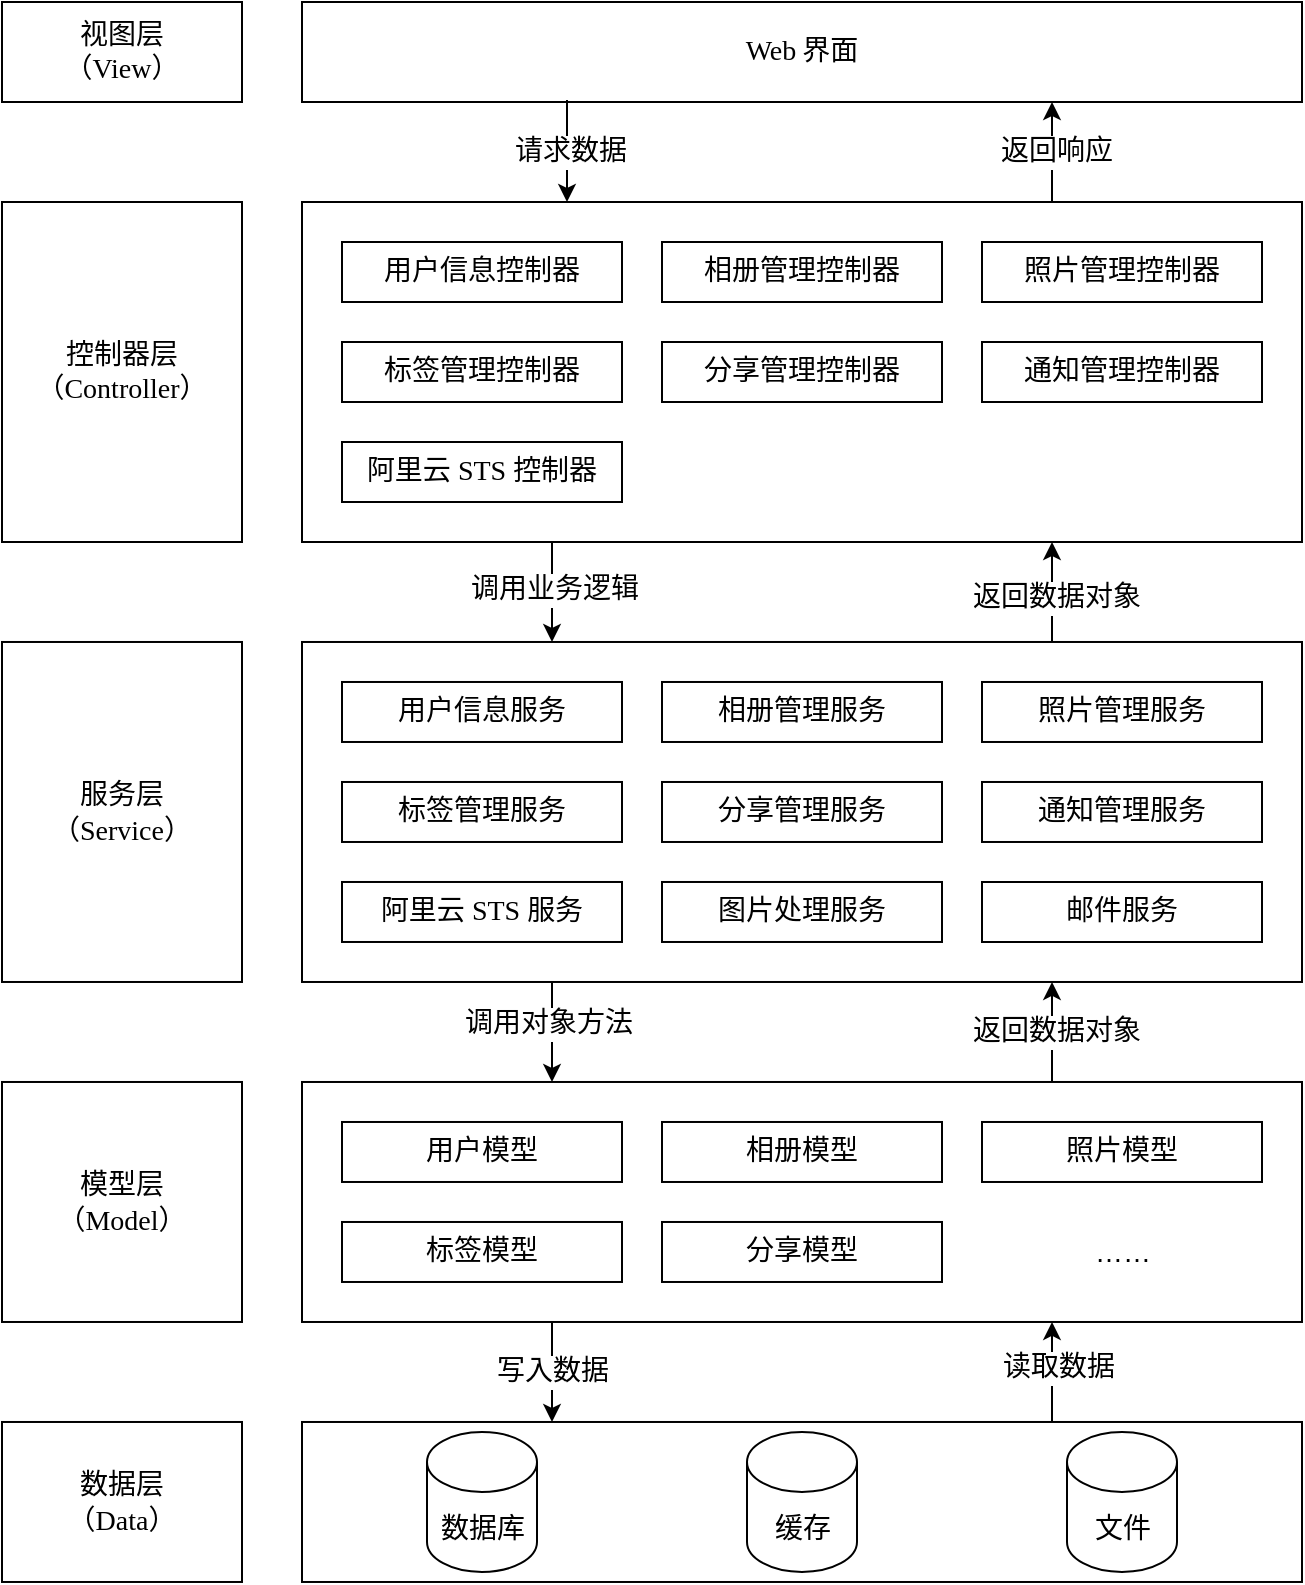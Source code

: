 <mxfile version="21.3.6" type="github">
  <diagram name="Page-1" id="wQUGXdMJ6Q_dD7qGj5Qh">
    <mxGraphModel dx="1026" dy="599" grid="1" gridSize="10" guides="1" tooltips="1" connect="1" arrows="1" fold="1" page="0" pageScale="1" pageWidth="850" pageHeight="1100" math="0" shadow="0">
      <root>
        <mxCell id="0" />
        <mxCell id="1" parent="0" />
        <mxCell id="BIzshJUT_aMa5dCBa4wF-1" value="&lt;font style=&quot;font-size: 14px;&quot; face=&quot;宋体&quot;&gt;视图层&lt;br&gt;（&lt;/font&gt;&lt;font face=&quot;Times New Roman&quot; style=&quot;font-size: 14px;&quot;&gt;View&lt;/font&gt;&lt;font style=&quot;font-size: 14px;&quot; face=&quot;宋体&quot;&gt;）&lt;/font&gt;" style="rounded=0;whiteSpace=wrap;html=1;" parent="1" vertex="1">
          <mxGeometry x="40" y="60" width="120" height="50" as="geometry" />
        </mxCell>
        <mxCell id="BIzshJUT_aMa5dCBa4wF-3" value="&lt;font style=&quot;font-size: 14px;&quot; face=&quot;Times New Roman&quot;&gt;Web&lt;/font&gt;&lt;font face=&quot;Times New Roman&quot;&gt; &lt;/font&gt;&lt;font face=&quot;宋体&quot; style=&quot;font-size: 14px;&quot;&gt;界面&lt;/font&gt;" style="rounded=0;whiteSpace=wrap;html=1;" parent="1" vertex="1">
          <mxGeometry x="190" y="60" width="500" height="50" as="geometry" />
        </mxCell>
        <mxCell id="BIzshJUT_aMa5dCBa4wF-10" value="&lt;font style=&quot;font-size: 14px;&quot; face=&quot;宋体&quot;&gt;控制器层（&lt;/font&gt;&lt;font face=&quot;Times New Roman&quot; style=&quot;font-size: 14px;&quot;&gt;Controller&lt;/font&gt;&lt;font style=&quot;font-size: 14px;&quot; face=&quot;宋体&quot;&gt;）&lt;/font&gt;" style="rounded=0;whiteSpace=wrap;html=1;" parent="1" vertex="1">
          <mxGeometry x="40" y="160" width="120" height="170" as="geometry" />
        </mxCell>
        <mxCell id="BIzshJUT_aMa5dCBa4wF-67" style="edgeStyle=orthogonalEdgeStyle;rounded=0;orthogonalLoop=1;jettySize=auto;html=1;exitX=0.25;exitY=1;exitDx=0;exitDy=0;entryX=0.25;entryY=0;entryDx=0;entryDy=0;" parent="1" source="BIzshJUT_aMa5dCBa4wF-11" target="BIzshJUT_aMa5dCBa4wF-39" edge="1">
          <mxGeometry relative="1" as="geometry" />
        </mxCell>
        <mxCell id="BIzshJUT_aMa5dCBa4wF-68" value="&lt;font face=&quot;宋体&quot; style=&quot;font-size: 14px;&quot;&gt;调用业务逻辑&lt;/font&gt;" style="edgeLabel;html=1;align=center;verticalAlign=middle;resizable=0;points=[];" parent="BIzshJUT_aMa5dCBa4wF-67" vertex="1" connectable="0">
          <mxGeometry x="-0.067" relative="1" as="geometry">
            <mxPoint x="1" as="offset" />
          </mxGeometry>
        </mxCell>
        <mxCell id="BIzshJUT_aMa5dCBa4wF-11" value="" style="rounded=0;whiteSpace=wrap;html=1;" parent="1" vertex="1">
          <mxGeometry x="190" y="160" width="500" height="170" as="geometry" />
        </mxCell>
        <mxCell id="BIzshJUT_aMa5dCBa4wF-19" value="&lt;span style=&quot;font-size: 14px;&quot;&gt;&lt;font face=&quot;宋体&quot;&gt;数据层&lt;br&gt;（&lt;/font&gt;&lt;font face=&quot;Times New Roman&quot;&gt;Data&lt;/font&gt;&lt;font face=&quot;宋体&quot;&gt;）&lt;/font&gt;&lt;/span&gt;" style="rounded=0;whiteSpace=wrap;html=1;" parent="1" vertex="1">
          <mxGeometry x="40" y="769.99" width="120" height="80" as="geometry" />
        </mxCell>
        <mxCell id="BIzshJUT_aMa5dCBa4wF-77" style="edgeStyle=orthogonalEdgeStyle;rounded=0;orthogonalLoop=1;jettySize=auto;html=1;exitX=0.75;exitY=0;exitDx=0;exitDy=0;entryX=0.75;entryY=1;entryDx=0;entryDy=0;" parent="1" source="BIzshJUT_aMa5dCBa4wF-20" target="BIzshJUT_aMa5dCBa4wF-55" edge="1">
          <mxGeometry relative="1" as="geometry" />
        </mxCell>
        <mxCell id="BIzshJUT_aMa5dCBa4wF-78" value="&lt;font face=&quot;宋体&quot; style=&quot;font-size: 14px;&quot;&gt;读取数据&lt;/font&gt;" style="edgeLabel;html=1;align=center;verticalAlign=middle;resizable=0;points=[];" parent="BIzshJUT_aMa5dCBa4wF-77" vertex="1" connectable="0">
          <mxGeometry x="0.1" y="-2" relative="1" as="geometry">
            <mxPoint x="1" as="offset" />
          </mxGeometry>
        </mxCell>
        <mxCell id="BIzshJUT_aMa5dCBa4wF-20" value="" style="rounded=0;whiteSpace=wrap;html=1;" parent="1" vertex="1">
          <mxGeometry x="190" y="769.99" width="500" height="80" as="geometry" />
        </mxCell>
        <mxCell id="BIzshJUT_aMa5dCBa4wF-25" value="&lt;span style=&quot;font-size: 14px;&quot;&gt;&lt;font face=&quot;宋体&quot;&gt;数据库&lt;/font&gt;&lt;/span&gt;" style="shape=cylinder3;whiteSpace=wrap;html=1;boundedLbl=1;backgroundOutline=1;size=15;" parent="1" vertex="1">
          <mxGeometry x="252.5" y="774.99" width="55" height="70" as="geometry" />
        </mxCell>
        <mxCell id="BIzshJUT_aMa5dCBa4wF-30" value="&lt;font style=&quot;font-size: 14px;&quot; face=&quot;宋体&quot;&gt;用户信息控制器&lt;/font&gt;" style="rounded=0;whiteSpace=wrap;html=1;" parent="1" vertex="1">
          <mxGeometry x="210" y="180" width="140" height="30" as="geometry" />
        </mxCell>
        <mxCell id="BIzshJUT_aMa5dCBa4wF-34" value="&lt;font style=&quot;font-size: 14px;&quot; face=&quot;宋体&quot;&gt;相册管理控制器&lt;/font&gt;" style="rounded=0;whiteSpace=wrap;html=1;" parent="1" vertex="1">
          <mxGeometry x="370" y="180" width="140" height="30" as="geometry" />
        </mxCell>
        <mxCell id="BIzshJUT_aMa5dCBa4wF-35" value="&lt;font style=&quot;font-size: 14px;&quot; face=&quot;宋体&quot;&gt;照片管理控制器&lt;/font&gt;" style="rounded=0;whiteSpace=wrap;html=1;" parent="1" vertex="1">
          <mxGeometry x="530" y="180" width="140" height="30" as="geometry" />
        </mxCell>
        <mxCell id="BIzshJUT_aMa5dCBa4wF-36" value="&lt;font style=&quot;font-size: 14px;&quot; face=&quot;宋体&quot;&gt;标签管理控制器&lt;/font&gt;" style="rounded=0;whiteSpace=wrap;html=1;" parent="1" vertex="1">
          <mxGeometry x="210" y="230" width="140" height="30" as="geometry" />
        </mxCell>
        <mxCell id="BIzshJUT_aMa5dCBa4wF-37" value="&lt;font style=&quot;font-size: 14px;&quot; face=&quot;宋体&quot;&gt;分享管理控制器&lt;/font&gt;" style="rounded=0;whiteSpace=wrap;html=1;" parent="1" vertex="1">
          <mxGeometry x="370" y="230" width="140" height="30" as="geometry" />
        </mxCell>
        <mxCell id="BIzshJUT_aMa5dCBa4wF-38" value="&lt;span style=&quot;font-size: 14px;&quot;&gt;&lt;font face=&quot;宋体&quot;&gt;服务层&lt;br&gt;（&lt;/font&gt;&lt;font face=&quot;Times New Roman&quot;&gt;Service&lt;/font&gt;&lt;font face=&quot;宋体&quot;&gt;）&lt;/font&gt;&lt;/span&gt;" style="rounded=0;whiteSpace=wrap;html=1;" parent="1" vertex="1">
          <mxGeometry x="40" y="379.99" width="120" height="170" as="geometry" />
        </mxCell>
        <mxCell id="BIzshJUT_aMa5dCBa4wF-69" style="edgeStyle=orthogonalEdgeStyle;rounded=0;orthogonalLoop=1;jettySize=auto;html=1;exitX=0.75;exitY=0;exitDx=0;exitDy=0;entryX=0.75;entryY=1;entryDx=0;entryDy=0;" parent="1" source="BIzshJUT_aMa5dCBa4wF-39" target="BIzshJUT_aMa5dCBa4wF-11" edge="1">
          <mxGeometry relative="1" as="geometry" />
        </mxCell>
        <mxCell id="BIzshJUT_aMa5dCBa4wF-70" value="&lt;font style=&quot;font-size: 14px;&quot; face=&quot;宋体&quot;&gt;返回数据对象&lt;/font&gt;" style="edgeLabel;html=1;align=center;verticalAlign=middle;resizable=0;points=[];" parent="BIzshJUT_aMa5dCBa4wF-69" vertex="1" connectable="0">
          <mxGeometry x="-0.1" y="-1" relative="1" as="geometry">
            <mxPoint x="1" as="offset" />
          </mxGeometry>
        </mxCell>
        <mxCell id="BIzshJUT_aMa5dCBa4wF-71" style="edgeStyle=orthogonalEdgeStyle;rounded=0;orthogonalLoop=1;jettySize=auto;html=1;exitX=0.25;exitY=1;exitDx=0;exitDy=0;entryX=0.25;entryY=0;entryDx=0;entryDy=0;" parent="1" source="BIzshJUT_aMa5dCBa4wF-39" target="BIzshJUT_aMa5dCBa4wF-55" edge="1">
          <mxGeometry relative="1" as="geometry" />
        </mxCell>
        <mxCell id="BIzshJUT_aMa5dCBa4wF-72" value="&lt;font style=&quot;font-size: 14px;&quot; face=&quot;宋体&quot;&gt;调用对象方法&lt;/font&gt;" style="edgeLabel;html=1;align=center;verticalAlign=middle;resizable=0;points=[];" parent="BIzshJUT_aMa5dCBa4wF-71" vertex="1" connectable="0">
          <mxGeometry x="-0.167" y="-2" relative="1" as="geometry">
            <mxPoint as="offset" />
          </mxGeometry>
        </mxCell>
        <mxCell id="BIzshJUT_aMa5dCBa4wF-39" value="" style="rounded=0;whiteSpace=wrap;html=1;" parent="1" vertex="1">
          <mxGeometry x="190" y="379.99" width="500" height="170" as="geometry" />
        </mxCell>
        <mxCell id="BIzshJUT_aMa5dCBa4wF-42" value="&lt;font style=&quot;font-size: 14px;&quot; face=&quot;宋体&quot;&gt;用户信息服务&lt;/font&gt;" style="rounded=0;whiteSpace=wrap;html=1;" parent="1" vertex="1">
          <mxGeometry x="210" y="399.99" width="140" height="30" as="geometry" />
        </mxCell>
        <mxCell id="BIzshJUT_aMa5dCBa4wF-43" value="&lt;font style=&quot;font-size: 14px;&quot; face=&quot;宋体&quot;&gt;相册管理服务&lt;/font&gt;" style="rounded=0;whiteSpace=wrap;html=1;" parent="1" vertex="1">
          <mxGeometry x="370" y="399.99" width="140" height="30" as="geometry" />
        </mxCell>
        <mxCell id="BIzshJUT_aMa5dCBa4wF-44" value="&lt;font style=&quot;font-size: 14px;&quot; face=&quot;宋体&quot;&gt;照片管理服务&lt;/font&gt;" style="rounded=0;whiteSpace=wrap;html=1;" parent="1" vertex="1">
          <mxGeometry x="530" y="399.99" width="140" height="30" as="geometry" />
        </mxCell>
        <mxCell id="BIzshJUT_aMa5dCBa4wF-45" value="&lt;font style=&quot;font-size: 14px;&quot; face=&quot;宋体&quot;&gt;标签管理服务&lt;/font&gt;" style="rounded=0;whiteSpace=wrap;html=1;" parent="1" vertex="1">
          <mxGeometry x="210" y="449.99" width="140" height="30" as="geometry" />
        </mxCell>
        <mxCell id="BIzshJUT_aMa5dCBa4wF-46" value="&lt;font style=&quot;font-size: 14px;&quot; face=&quot;宋体&quot;&gt;分享管理服务&lt;/font&gt;" style="rounded=0;whiteSpace=wrap;html=1;" parent="1" vertex="1">
          <mxGeometry x="370" y="449.99" width="140" height="30" as="geometry" />
        </mxCell>
        <mxCell id="BIzshJUT_aMa5dCBa4wF-47" value="&lt;font face=&quot;宋体&quot;&gt;&lt;span style=&quot;font-size: 14px;&quot;&gt;通知管理服务&lt;/span&gt;&lt;/font&gt;" style="rounded=0;whiteSpace=wrap;html=1;" parent="1" vertex="1">
          <mxGeometry x="530" y="449.99" width="140" height="30" as="geometry" />
        </mxCell>
        <mxCell id="BIzshJUT_aMa5dCBa4wF-49" value="&lt;font style=&quot;border-color: var(--border-color); font-size: 14px;&quot; face=&quot;宋体&quot;&gt;阿里云&lt;/font&gt;&lt;font face=&quot;Times New Roman&quot; style=&quot;border-color: var(--border-color); font-size: 14px;&quot;&gt;&amp;nbsp;&lt;/font&gt;&lt;font style=&quot;border-color: var(--border-color); font-size: 14px;&quot; face=&quot;Times New Roman&quot;&gt;STS&lt;/font&gt;&lt;font face=&quot;Times New Roman&quot; style=&quot;border-color: var(--border-color); font-size: 14px;&quot;&gt;&amp;nbsp;&lt;/font&gt;&lt;font style=&quot;border-color: var(--border-color); font-size: 14px;&quot; face=&quot;宋体&quot;&gt;服务&lt;/font&gt;" style="rounded=0;whiteSpace=wrap;html=1;" parent="1" vertex="1">
          <mxGeometry x="210" y="499.99" width="140" height="30" as="geometry" />
        </mxCell>
        <mxCell id="BIzshJUT_aMa5dCBa4wF-51" value="&lt;font face=&quot;宋体&quot;&gt;&lt;span style=&quot;font-size: 14px;&quot;&gt;通知管理控制器&lt;/span&gt;&lt;/font&gt;" style="rounded=0;whiteSpace=wrap;html=1;" parent="1" vertex="1">
          <mxGeometry x="530" y="230" width="140" height="30" as="geometry" />
        </mxCell>
        <mxCell id="BIzshJUT_aMa5dCBa4wF-52" value="&lt;span style=&quot;font-size: 14px;&quot;&gt;&lt;font face=&quot;宋体&quot;&gt;缓存&lt;/font&gt;&lt;/span&gt;" style="shape=cylinder3;whiteSpace=wrap;html=1;boundedLbl=1;backgroundOutline=1;size=15;" parent="1" vertex="1">
          <mxGeometry x="412.5" y="774.99" width="55" height="70" as="geometry" />
        </mxCell>
        <mxCell id="BIzshJUT_aMa5dCBa4wF-53" value="&lt;span style=&quot;font-size: 14px;&quot;&gt;&lt;font face=&quot;宋体&quot;&gt;文件&lt;/font&gt;&lt;/span&gt;" style="shape=cylinder3;whiteSpace=wrap;html=1;boundedLbl=1;backgroundOutline=1;size=15;" parent="1" vertex="1">
          <mxGeometry x="572.5" y="774.99" width="55" height="70" as="geometry" />
        </mxCell>
        <mxCell id="BIzshJUT_aMa5dCBa4wF-54" value="&lt;span style=&quot;font-size: 14px;&quot;&gt;&lt;font face=&quot;宋体&quot;&gt;模型层&lt;br&gt;（&lt;/font&gt;&lt;font face=&quot;Times New Roman&quot;&gt;Model&lt;/font&gt;&lt;font face=&quot;宋体&quot;&gt;）&lt;/font&gt;&lt;/span&gt;" style="rounded=0;whiteSpace=wrap;html=1;" parent="1" vertex="1">
          <mxGeometry x="40" y="599.99" width="120" height="120" as="geometry" />
        </mxCell>
        <mxCell id="BIzshJUT_aMa5dCBa4wF-73" style="edgeStyle=orthogonalEdgeStyle;rounded=0;orthogonalLoop=1;jettySize=auto;html=1;exitX=0.75;exitY=0;exitDx=0;exitDy=0;entryX=0.75;entryY=1;entryDx=0;entryDy=0;" parent="1" source="BIzshJUT_aMa5dCBa4wF-55" target="BIzshJUT_aMa5dCBa4wF-39" edge="1">
          <mxGeometry relative="1" as="geometry" />
        </mxCell>
        <mxCell id="BIzshJUT_aMa5dCBa4wF-74" value="&lt;font face=&quot;宋体&quot; style=&quot;font-size: 14px;&quot;&gt;返回数据对象&lt;/font&gt;" style="edgeLabel;html=1;align=center;verticalAlign=middle;resizable=0;points=[];" parent="BIzshJUT_aMa5dCBa4wF-73" vertex="1" connectable="0">
          <mxGeometry y="-1" relative="1" as="geometry">
            <mxPoint x="1" as="offset" />
          </mxGeometry>
        </mxCell>
        <mxCell id="BIzshJUT_aMa5dCBa4wF-75" value="&lt;font style=&quot;font-size: 14px;&quot; face=&quot;宋体&quot;&gt;写入数据&lt;/font&gt;" style="edgeStyle=orthogonalEdgeStyle;rounded=0;orthogonalLoop=1;jettySize=auto;html=1;exitX=0.25;exitY=1;exitDx=0;exitDy=0;entryX=0.25;entryY=0;entryDx=0;entryDy=0;" parent="1" source="BIzshJUT_aMa5dCBa4wF-55" target="BIzshJUT_aMa5dCBa4wF-20" edge="1">
          <mxGeometry relative="1" as="geometry" />
        </mxCell>
        <mxCell id="BIzshJUT_aMa5dCBa4wF-55" value="" style="rounded=0;whiteSpace=wrap;html=1;" parent="1" vertex="1">
          <mxGeometry x="190" y="599.99" width="500" height="120" as="geometry" />
        </mxCell>
        <mxCell id="BIzshJUT_aMa5dCBa4wF-56" value="&lt;font style=&quot;font-size: 14px;&quot; face=&quot;宋体&quot;&gt;用户模型&lt;/font&gt;" style="rounded=0;whiteSpace=wrap;html=1;" parent="1" vertex="1">
          <mxGeometry x="210" y="619.99" width="140" height="30" as="geometry" />
        </mxCell>
        <mxCell id="BIzshJUT_aMa5dCBa4wF-57" value="&lt;font style=&quot;font-size: 14px;&quot; face=&quot;宋体&quot;&gt;相册模型&lt;/font&gt;" style="rounded=0;whiteSpace=wrap;html=1;" parent="1" vertex="1">
          <mxGeometry x="370" y="619.99" width="140" height="30" as="geometry" />
        </mxCell>
        <mxCell id="BIzshJUT_aMa5dCBa4wF-58" value="&lt;font style=&quot;font-size: 14px;&quot; face=&quot;宋体&quot;&gt;照片模型&lt;/font&gt;" style="rounded=0;whiteSpace=wrap;html=1;" parent="1" vertex="1">
          <mxGeometry x="530" y="619.99" width="140" height="30" as="geometry" />
        </mxCell>
        <mxCell id="BIzshJUT_aMa5dCBa4wF-59" value="&lt;font style=&quot;font-size: 14px;&quot; face=&quot;宋体&quot;&gt;标签模型&lt;/font&gt;" style="rounded=0;whiteSpace=wrap;html=1;" parent="1" vertex="1">
          <mxGeometry x="210" y="669.99" width="140" height="30" as="geometry" />
        </mxCell>
        <mxCell id="BIzshJUT_aMa5dCBa4wF-60" value="&lt;font style=&quot;font-size: 14px;&quot; face=&quot;宋体&quot;&gt;分享模型&lt;/font&gt;" style="rounded=0;whiteSpace=wrap;html=1;" parent="1" vertex="1">
          <mxGeometry x="370" y="669.99" width="140" height="30" as="geometry" />
        </mxCell>
        <mxCell id="BIzshJUT_aMa5dCBa4wF-63" value="" style="endArrow=classic;html=1;rounded=0;entryX=0.265;entryY=0;entryDx=0;entryDy=0;exitX=0.265;exitY=0.98;exitDx=0;exitDy=0;exitPerimeter=0;entryPerimeter=0;" parent="1" source="BIzshJUT_aMa5dCBa4wF-3" target="BIzshJUT_aMa5dCBa4wF-11" edge="1">
          <mxGeometry width="50" height="50" relative="1" as="geometry">
            <mxPoint x="323" y="100" as="sourcePoint" />
            <mxPoint x="323" y="150" as="targetPoint" />
            <Array as="points" />
          </mxGeometry>
        </mxCell>
        <mxCell id="BIzshJUT_aMa5dCBa4wF-64" value="&lt;font face=&quot;宋体&quot;&gt;&lt;span style=&quot;font-size: 14px;&quot;&gt;请求数据&lt;/span&gt;&lt;/font&gt;" style="edgeLabel;html=1;align=center;verticalAlign=middle;resizable=0;points=[];" parent="BIzshJUT_aMa5dCBa4wF-63" vertex="1" connectable="0">
          <mxGeometry x="0.471" y="1" relative="1" as="geometry">
            <mxPoint y="-12" as="offset" />
          </mxGeometry>
        </mxCell>
        <mxCell id="BIzshJUT_aMa5dCBa4wF-65" value="" style="endArrow=classic;html=1;rounded=0;exitX=0.75;exitY=0;exitDx=0;exitDy=0;entryX=0.75;entryY=1;entryDx=0;entryDy=0;" parent="1" source="BIzshJUT_aMa5dCBa4wF-11" target="BIzshJUT_aMa5dCBa4wF-3" edge="1">
          <mxGeometry width="50" height="50" relative="1" as="geometry">
            <mxPoint x="380" y="270" as="sourcePoint" />
            <mxPoint x="430" y="220" as="targetPoint" />
          </mxGeometry>
        </mxCell>
        <mxCell id="BIzshJUT_aMa5dCBa4wF-66" value="&lt;font face=&quot;宋体&quot; style=&quot;font-size: 14px;&quot;&gt;返回响应&lt;/font&gt;" style="edgeLabel;html=1;align=center;verticalAlign=middle;resizable=0;points=[];" parent="BIzshJUT_aMa5dCBa4wF-65" vertex="1" connectable="0">
          <mxGeometry x="0.111" y="-1" relative="1" as="geometry">
            <mxPoint x="1" y="3" as="offset" />
          </mxGeometry>
        </mxCell>
        <mxCell id="BIzshJUT_aMa5dCBa4wF-79" value="&lt;font style=&quot;border-color: var(--border-color); font-size: 14px;&quot; face=&quot;宋体&quot;&gt;阿里云&lt;/font&gt;&lt;font face=&quot;Times New Roman&quot; style=&quot;border-color: var(--border-color); font-size: 14px;&quot;&gt;&amp;nbsp;&lt;/font&gt;&lt;font style=&quot;border-color: var(--border-color); font-size: 14px;&quot; face=&quot;Times New Roman&quot;&gt;STS&lt;/font&gt;&lt;font face=&quot;Times New Roman&quot; style=&quot;border-color: var(--border-color); font-size: 14px;&quot;&gt;&amp;nbsp;&lt;/font&gt;&lt;font style=&quot;border-color: var(--border-color); font-size: 14px;&quot; face=&quot;宋体&quot;&gt;控制器&lt;/font&gt;" style="rounded=0;whiteSpace=wrap;html=1;" parent="1" vertex="1">
          <mxGeometry x="210" y="280" width="140" height="30" as="geometry" />
        </mxCell>
        <mxCell id="BIzshJUT_aMa5dCBa4wF-80" value="&lt;font style=&quot;font-size: 14px;&quot; face=&quot;宋体&quot;&gt;图片处理服务&lt;/font&gt;" style="rounded=0;whiteSpace=wrap;html=1;" parent="1" vertex="1">
          <mxGeometry x="370" y="499.99" width="140" height="30" as="geometry" />
        </mxCell>
        <mxCell id="ZZt6GLErpQM3vJvve2uh-1" value="&lt;font style=&quot;font-size: 14px;&quot; face=&quot;宋体&quot;&gt;邮件服务&lt;/font&gt;" style="rounded=0;whiteSpace=wrap;html=1;" vertex="1" parent="1">
          <mxGeometry x="530" y="500" width="140" height="30" as="geometry" />
        </mxCell>
        <mxCell id="ZZt6GLErpQM3vJvve2uh-2" value="&lt;font style=&quot;font-size: 14px;&quot;&gt;……&lt;/font&gt;" style="text;html=1;align=center;verticalAlign=middle;resizable=0;points=[];autosize=1;strokeColor=none;fillColor=none;" vertex="1" parent="1">
          <mxGeometry x="575" y="669.99" width="50" height="30" as="geometry" />
        </mxCell>
      </root>
    </mxGraphModel>
  </diagram>
</mxfile>
